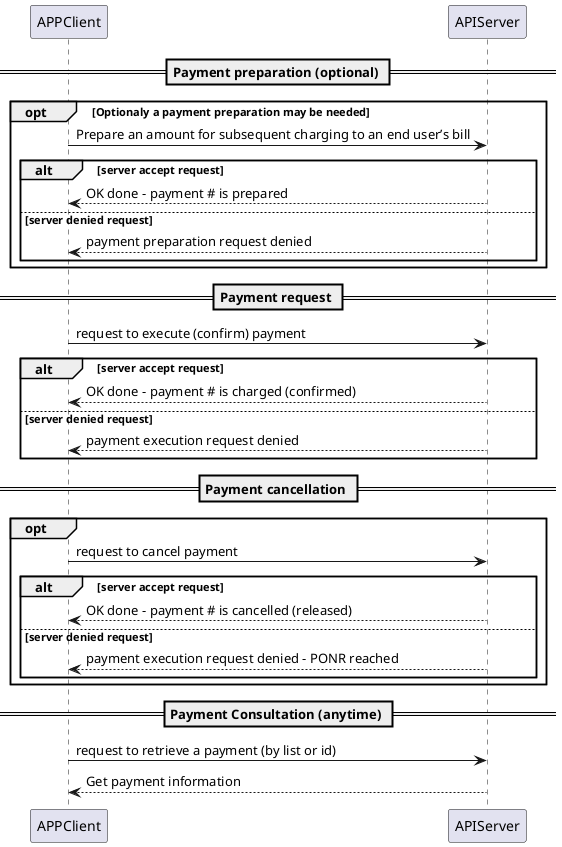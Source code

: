 @startuml
participant APPClient as APP
participant APIServer as cam

== Payment preparation (optional) ==

opt Optionaly a payment preparation may be needed
APP -> cam : Prepare an amount for subsequent charging to an end user’s bill
alt server accept request
cam --> APP : OK done - payment # is prepared
else server denied request
cam --> APP : payment preparation request denied
end
end

== Payment request ==

APP -> cam : request to execute (confirm) payment
alt server accept request
cam --> APP : OK done - payment # is charged (confirmed)
else server denied request
cam --> APP : payment execution request denied
end

== Payment cancellation ==

opt 
APP -> cam : request to cancel payment
alt server accept request
cam --> APP : OK done - payment # is cancelled (released)
else server denied request
cam --> APP : payment execution request denied - PONR reached
end

end

== Payment Consultation (anytime) ==
APP -> cam : request to retrieve a payment (by list or id)
cam --> APP : Get payment information

@enduml
